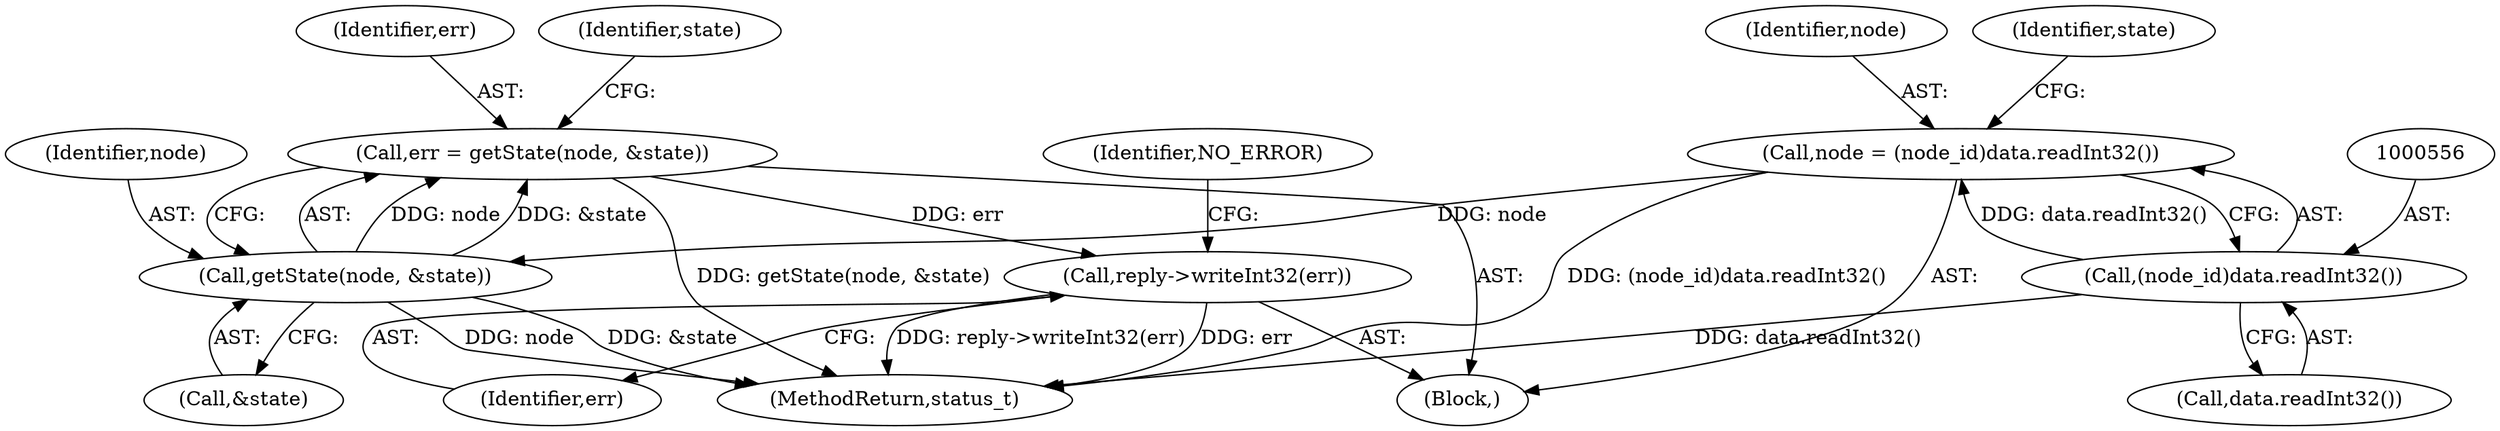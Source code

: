 digraph "0_Android_0bb5ced60304da7f61478ffd359e7ba65d72f181@API" {
"1000571" [label="(Call,reply->writeInt32(err))"];
"1000563" [label="(Call,err = getState(node, &state))"];
"1000565" [label="(Call,getState(node, &state))"];
"1000553" [label="(Call,node = (node_id)data.readInt32())"];
"1000555" [label="(Call,(node_id)data.readInt32())"];
"1000572" [label="(Identifier,err)"];
"1000557" [label="(Call,data.readInt32())"];
"1000571" [label="(Call,reply->writeInt32(err))"];
"1000547" [label="(Block,)"];
"1000565" [label="(Call,getState(node, &state))"];
"1000564" [label="(Identifier,err)"];
"1000567" [label="(Call,&state)"];
"1000553" [label="(Call,node = (node_id)data.readInt32())"];
"1000554" [label="(Identifier,node)"];
"1000560" [label="(Identifier,state)"];
"1000566" [label="(Identifier,node)"];
"1000574" [label="(Identifier,NO_ERROR)"];
"1000570" [label="(Identifier,state)"];
"1000563" [label="(Call,err = getState(node, &state))"];
"1001353" [label="(MethodReturn,status_t)"];
"1000555" [label="(Call,(node_id)data.readInt32())"];
"1000571" -> "1000547"  [label="AST: "];
"1000571" -> "1000572"  [label="CFG: "];
"1000572" -> "1000571"  [label="AST: "];
"1000574" -> "1000571"  [label="CFG: "];
"1000571" -> "1001353"  [label="DDG: reply->writeInt32(err)"];
"1000571" -> "1001353"  [label="DDG: err"];
"1000563" -> "1000571"  [label="DDG: err"];
"1000563" -> "1000547"  [label="AST: "];
"1000563" -> "1000565"  [label="CFG: "];
"1000564" -> "1000563"  [label="AST: "];
"1000565" -> "1000563"  [label="AST: "];
"1000570" -> "1000563"  [label="CFG: "];
"1000563" -> "1001353"  [label="DDG: getState(node, &state)"];
"1000565" -> "1000563"  [label="DDG: node"];
"1000565" -> "1000563"  [label="DDG: &state"];
"1000565" -> "1000567"  [label="CFG: "];
"1000566" -> "1000565"  [label="AST: "];
"1000567" -> "1000565"  [label="AST: "];
"1000565" -> "1001353"  [label="DDG: node"];
"1000565" -> "1001353"  [label="DDG: &state"];
"1000553" -> "1000565"  [label="DDG: node"];
"1000553" -> "1000547"  [label="AST: "];
"1000553" -> "1000555"  [label="CFG: "];
"1000554" -> "1000553"  [label="AST: "];
"1000555" -> "1000553"  [label="AST: "];
"1000560" -> "1000553"  [label="CFG: "];
"1000553" -> "1001353"  [label="DDG: (node_id)data.readInt32()"];
"1000555" -> "1000553"  [label="DDG: data.readInt32()"];
"1000555" -> "1000557"  [label="CFG: "];
"1000556" -> "1000555"  [label="AST: "];
"1000557" -> "1000555"  [label="AST: "];
"1000555" -> "1001353"  [label="DDG: data.readInt32()"];
}
